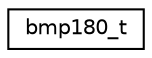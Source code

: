 digraph "Graphical Class Hierarchy"
{
 // LATEX_PDF_SIZE
  edge [fontname="Helvetica",fontsize="10",labelfontname="Helvetica",labelfontsize="10"];
  node [fontname="Helvetica",fontsize="10",shape=record];
  rankdir="LR";
  Node0 [label="bmp180_t",height=0.2,width=0.4,color="black", fillcolor="white", style="filled",URL="$structbmp180__t.html",tooltip="Device descriptor for the BMP180 sensor."];
}
